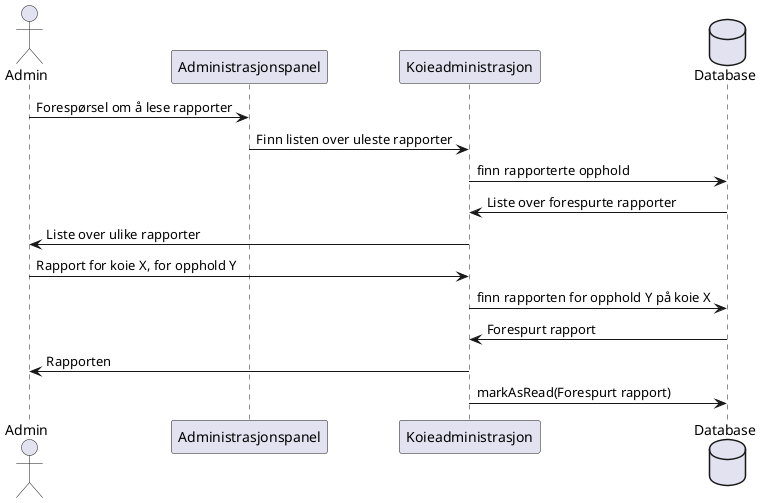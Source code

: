@startuml
actor Admin
Admin -> Administrasjonspanel: Forespørsel om å lese rapporter    
Administrasjonspanel -> Koieadministrasjon: Finn listen over uleste rapporter
database Database
Koieadministrasjon -> Database: finn rapporterte opphold
Database -> Koieadministrasjon: Liste over forespurte rapporter
Koieadministrasjon -> Admin: Liste over ulike rapporter
Admin -> Koieadministrasjon: Rapport for koie X, for opphold Y
Koieadministrasjon -> Database: finn rapporten for opphold Y på koie X
Database -> Koieadministrasjon: Forespurt rapport
Koieadministrasjon -> Admin: Rapporten
Koieadministrasjon -> Database: markAsRead(Forespurt rapport)
@enduml